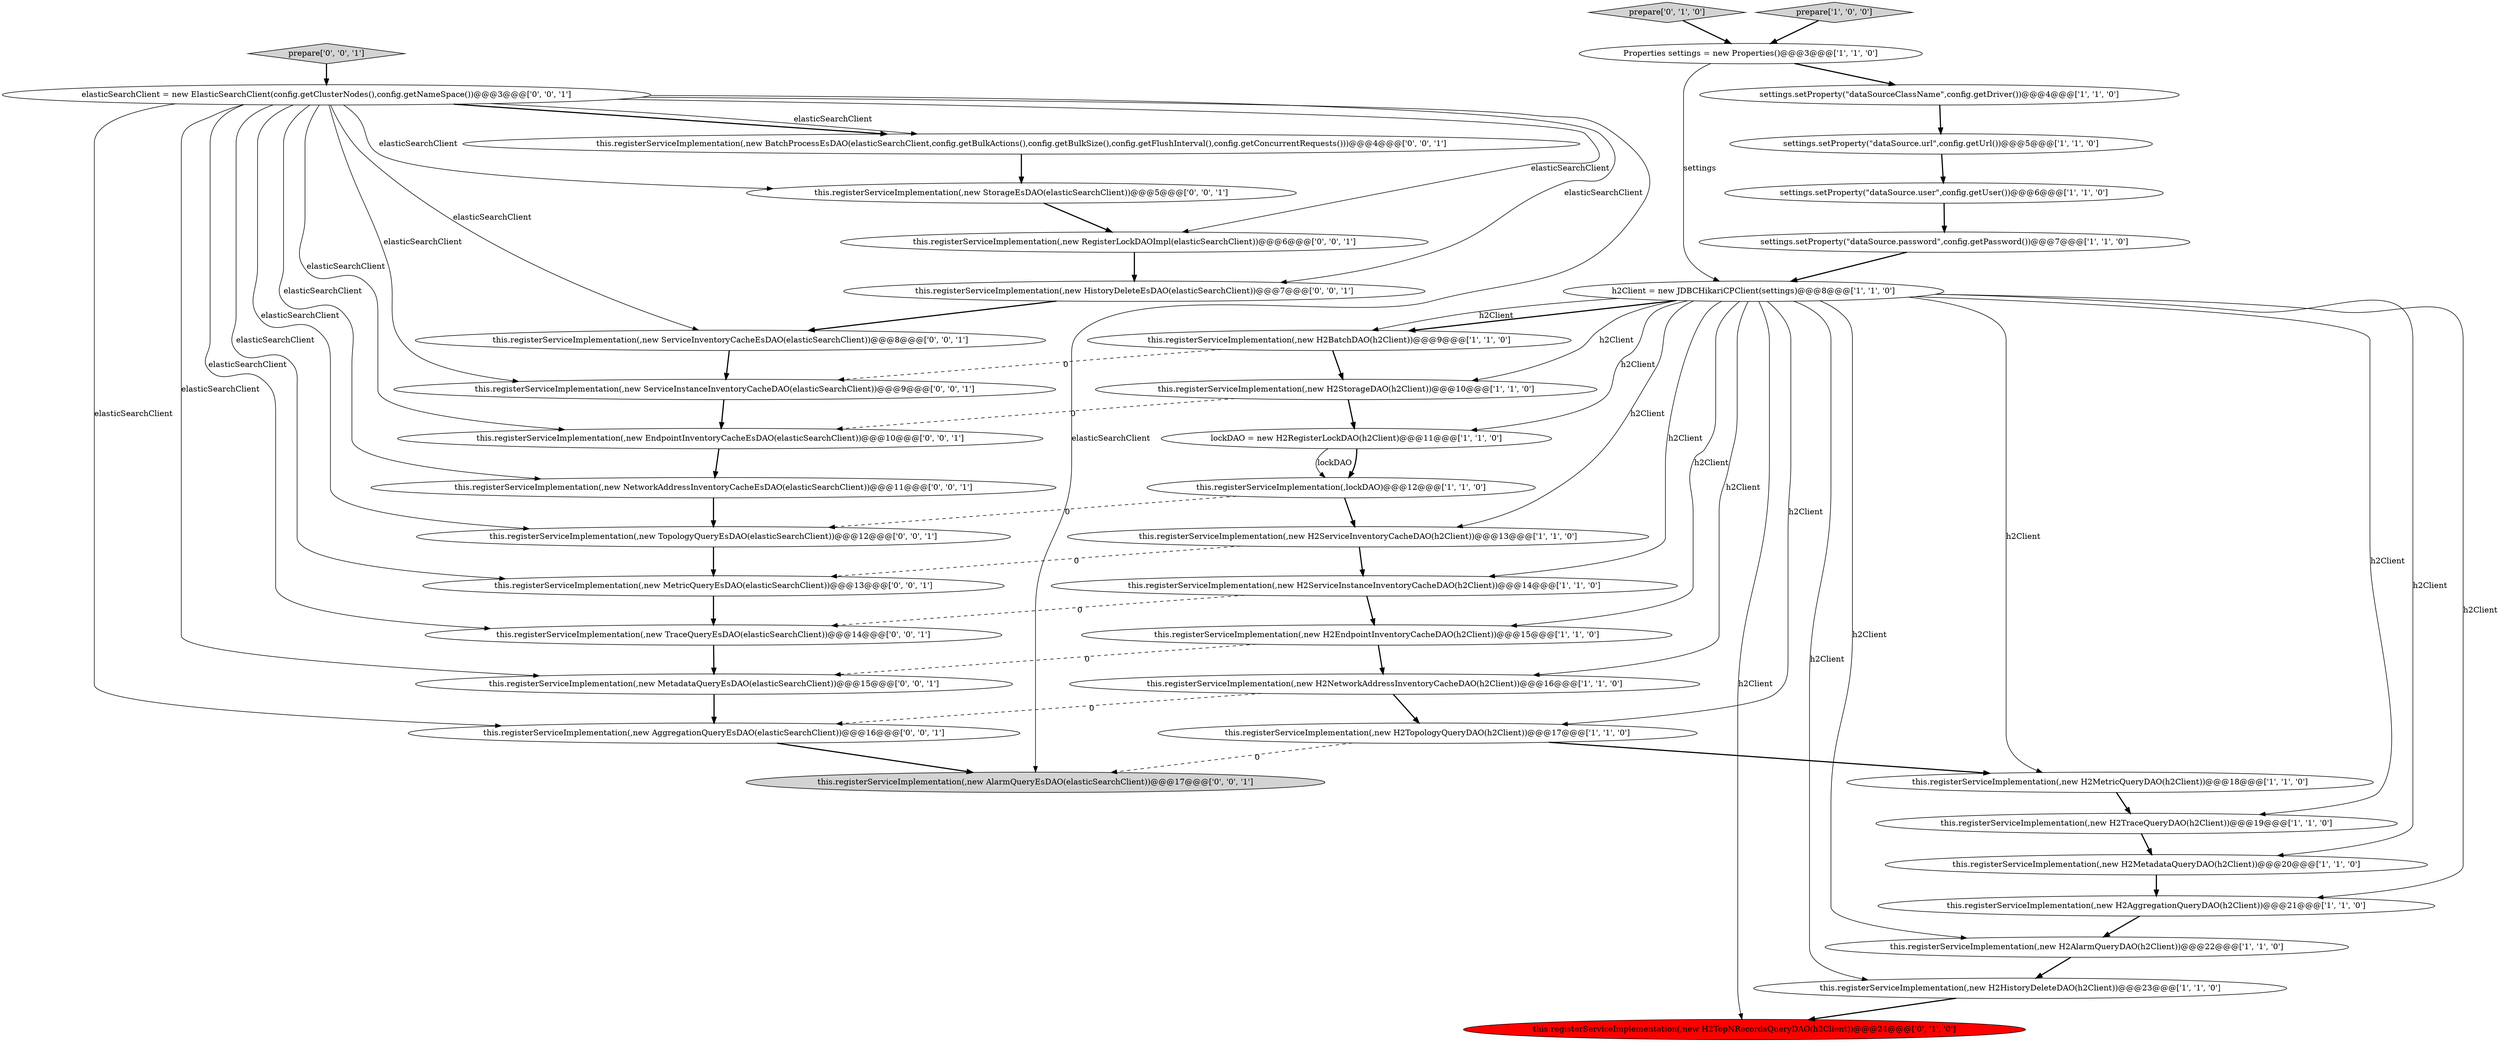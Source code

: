 digraph {
26 [style = filled, label = "this.registerServiceImplementation(,new AlarmQueryEsDAO(elasticSearchClient))@@@17@@@['0', '0', '1']", fillcolor = lightgray, shape = ellipse image = "AAA0AAABBB3BBB"];
12 [style = filled, label = "this.registerServiceImplementation(,new H2EndpointInventoryCacheDAO(h2Client))@@@15@@@['1', '1', '0']", fillcolor = white, shape = ellipse image = "AAA0AAABBB1BBB"];
10 [style = filled, label = "settings.setProperty(\"dataSource.user\",config.getUser())@@@6@@@['1', '1', '0']", fillcolor = white, shape = ellipse image = "AAA0AAABBB1BBB"];
11 [style = filled, label = "settings.setProperty(\"dataSource.password\",config.getPassword())@@@7@@@['1', '1', '0']", fillcolor = white, shape = ellipse image = "AAA0AAABBB1BBB"];
23 [style = filled, label = "prepare['0', '1', '0']", fillcolor = lightgray, shape = diamond image = "AAA0AAABBB2BBB"];
29 [style = filled, label = "this.registerServiceImplementation(,new TraceQueryEsDAO(elasticSearchClient))@@@14@@@['0', '0', '1']", fillcolor = white, shape = ellipse image = "AAA0AAABBB3BBB"];
18 [style = filled, label = "this.registerServiceImplementation(,new H2StorageDAO(h2Client))@@@10@@@['1', '1', '0']", fillcolor = white, shape = ellipse image = "AAA0AAABBB1BBB"];
24 [style = filled, label = "this.registerServiceImplementation(,new MetricQueryEsDAO(elasticSearchClient))@@@13@@@['0', '0', '1']", fillcolor = white, shape = ellipse image = "AAA0AAABBB3BBB"];
14 [style = filled, label = "this.registerServiceImplementation(,new H2ServiceInventoryCacheDAO(h2Client))@@@13@@@['1', '1', '0']", fillcolor = white, shape = ellipse image = "AAA0AAABBB1BBB"];
9 [style = filled, label = "this.registerServiceImplementation(,new H2NetworkAddressInventoryCacheDAO(h2Client))@@@16@@@['1', '1', '0']", fillcolor = white, shape = ellipse image = "AAA0AAABBB1BBB"];
1 [style = filled, label = "h2Client = new JDBCHikariCPClient(settings)@@@8@@@['1', '1', '0']", fillcolor = white, shape = ellipse image = "AAA0AAABBB1BBB"];
32 [style = filled, label = "this.registerServiceImplementation(,new EndpointInventoryCacheEsDAO(elasticSearchClient))@@@10@@@['0', '0', '1']", fillcolor = white, shape = ellipse image = "AAA0AAABBB3BBB"];
5 [style = filled, label = "this.registerServiceImplementation(,lockDAO)@@@12@@@['1', '1', '0']", fillcolor = white, shape = ellipse image = "AAA0AAABBB1BBB"];
36 [style = filled, label = "this.registerServiceImplementation(,new BatchProcessEsDAO(elasticSearchClient,config.getBulkActions(),config.getBulkSize(),config.getFlushInterval(),config.getConcurrentRequests()))@@@4@@@['0', '0', '1']", fillcolor = white, shape = ellipse image = "AAA0AAABBB3BBB"];
15 [style = filled, label = "this.registerServiceImplementation(,new H2TraceQueryDAO(h2Client))@@@19@@@['1', '1', '0']", fillcolor = white, shape = ellipse image = "AAA0AAABBB1BBB"];
16 [style = filled, label = "this.registerServiceImplementation(,new H2AggregationQueryDAO(h2Client))@@@21@@@['1', '1', '0']", fillcolor = white, shape = ellipse image = "AAA0AAABBB1BBB"];
6 [style = filled, label = "this.registerServiceImplementation(,new H2HistoryDeleteDAO(h2Client))@@@23@@@['1', '1', '0']", fillcolor = white, shape = ellipse image = "AAA0AAABBB1BBB"];
38 [style = filled, label = "this.registerServiceImplementation(,new ServiceInventoryCacheEsDAO(elasticSearchClient))@@@8@@@['0', '0', '1']", fillcolor = white, shape = ellipse image = "AAA0AAABBB3BBB"];
33 [style = filled, label = "elasticSearchClient = new ElasticSearchClient(config.getClusterNodes(),config.getNameSpace())@@@3@@@['0', '0', '1']", fillcolor = white, shape = ellipse image = "AAA0AAABBB3BBB"];
7 [style = filled, label = "settings.setProperty(\"dataSourceClassName\",config.getDriver())@@@4@@@['1', '1', '0']", fillcolor = white, shape = ellipse image = "AAA0AAABBB1BBB"];
21 [style = filled, label = "Properties settings = new Properties()@@@3@@@['1', '1', '0']", fillcolor = white, shape = ellipse image = "AAA0AAABBB1BBB"];
27 [style = filled, label = "this.registerServiceImplementation(,new HistoryDeleteEsDAO(elasticSearchClient))@@@7@@@['0', '0', '1']", fillcolor = white, shape = ellipse image = "AAA0AAABBB3BBB"];
0 [style = filled, label = "this.registerServiceImplementation(,new H2MetadataQueryDAO(h2Client))@@@20@@@['1', '1', '0']", fillcolor = white, shape = ellipse image = "AAA0AAABBB1BBB"];
8 [style = filled, label = "this.registerServiceImplementation(,new H2ServiceInstanceInventoryCacheDAO(h2Client))@@@14@@@['1', '1', '0']", fillcolor = white, shape = ellipse image = "AAA0AAABBB1BBB"];
28 [style = filled, label = "prepare['0', '0', '1']", fillcolor = lightgray, shape = diamond image = "AAA0AAABBB3BBB"];
35 [style = filled, label = "this.registerServiceImplementation(,new RegisterLockDAOImpl(elasticSearchClient))@@@6@@@['0', '0', '1']", fillcolor = white, shape = ellipse image = "AAA0AAABBB3BBB"];
2 [style = filled, label = "this.registerServiceImplementation(,new H2TopologyQueryDAO(h2Client))@@@17@@@['1', '1', '0']", fillcolor = white, shape = ellipse image = "AAA0AAABBB1BBB"];
17 [style = filled, label = "this.registerServiceImplementation(,new H2AlarmQueryDAO(h2Client))@@@22@@@['1', '1', '0']", fillcolor = white, shape = ellipse image = "AAA0AAABBB1BBB"];
31 [style = filled, label = "this.registerServiceImplementation(,new StorageEsDAO(elasticSearchClient))@@@5@@@['0', '0', '1']", fillcolor = white, shape = ellipse image = "AAA0AAABBB3BBB"];
34 [style = filled, label = "this.registerServiceImplementation(,new ServiceInstanceInventoryCacheDAO(elasticSearchClient))@@@9@@@['0', '0', '1']", fillcolor = white, shape = ellipse image = "AAA0AAABBB3BBB"];
13 [style = filled, label = "this.registerServiceImplementation(,new H2MetricQueryDAO(h2Client))@@@18@@@['1', '1', '0']", fillcolor = white, shape = ellipse image = "AAA0AAABBB1BBB"];
37 [style = filled, label = "this.registerServiceImplementation(,new TopologyQueryEsDAO(elasticSearchClient))@@@12@@@['0', '0', '1']", fillcolor = white, shape = ellipse image = "AAA0AAABBB3BBB"];
4 [style = filled, label = "this.registerServiceImplementation(,new H2BatchDAO(h2Client))@@@9@@@['1', '1', '0']", fillcolor = white, shape = ellipse image = "AAA0AAABBB1BBB"];
19 [style = filled, label = "settings.setProperty(\"dataSource.url\",config.getUrl())@@@5@@@['1', '1', '0']", fillcolor = white, shape = ellipse image = "AAA0AAABBB1BBB"];
20 [style = filled, label = "lockDAO = new H2RegisterLockDAO(h2Client)@@@11@@@['1', '1', '0']", fillcolor = white, shape = ellipse image = "AAA0AAABBB1BBB"];
22 [style = filled, label = "this.registerServiceImplementation(,new H2TopNRecordsQueryDAO(h2Client))@@@24@@@['0', '1', '0']", fillcolor = red, shape = ellipse image = "AAA1AAABBB2BBB"];
30 [style = filled, label = "this.registerServiceImplementation(,new MetadataQueryEsDAO(elasticSearchClient))@@@15@@@['0', '0', '1']", fillcolor = white, shape = ellipse image = "AAA0AAABBB3BBB"];
39 [style = filled, label = "this.registerServiceImplementation(,new NetworkAddressInventoryCacheEsDAO(elasticSearchClient))@@@11@@@['0', '0', '1']", fillcolor = white, shape = ellipse image = "AAA0AAABBB3BBB"];
25 [style = filled, label = "this.registerServiceImplementation(,new AggregationQueryEsDAO(elasticSearchClient))@@@16@@@['0', '0', '1']", fillcolor = white, shape = ellipse image = "AAA0AAABBB3BBB"];
3 [style = filled, label = "prepare['1', '0', '0']", fillcolor = lightgray, shape = diamond image = "AAA0AAABBB1BBB"];
39->37 [style = bold, label=""];
14->24 [style = dashed, label="0"];
0->16 [style = bold, label=""];
1->4 [style = bold, label=""];
35->27 [style = bold, label=""];
27->38 [style = bold, label=""];
33->31 [style = solid, label="elasticSearchClient"];
1->0 [style = solid, label="h2Client"];
37->24 [style = bold, label=""];
33->24 [style = solid, label="elasticSearchClient"];
1->9 [style = solid, label="h2Client"];
29->30 [style = bold, label=""];
17->6 [style = bold, label=""];
11->1 [style = bold, label=""];
9->2 [style = bold, label=""];
6->22 [style = bold, label=""];
1->15 [style = solid, label="h2Client"];
33->38 [style = solid, label="elasticSearchClient"];
36->31 [style = bold, label=""];
1->12 [style = solid, label="h2Client"];
33->27 [style = solid, label="elasticSearchClient"];
1->8 [style = solid, label="h2Client"];
30->25 [style = bold, label=""];
19->10 [style = bold, label=""];
4->18 [style = bold, label=""];
24->29 [style = bold, label=""];
16->17 [style = bold, label=""];
5->14 [style = bold, label=""];
12->30 [style = dashed, label="0"];
12->9 [style = bold, label=""];
1->6 [style = solid, label="h2Client"];
20->5 [style = bold, label=""];
2->13 [style = bold, label=""];
1->18 [style = solid, label="h2Client"];
33->25 [style = solid, label="elasticSearchClient"];
1->20 [style = solid, label="h2Client"];
33->29 [style = solid, label="elasticSearchClient"];
18->20 [style = bold, label=""];
1->22 [style = solid, label="h2Client"];
1->2 [style = solid, label="h2Client"];
33->37 [style = solid, label="elasticSearchClient"];
31->35 [style = bold, label=""];
28->33 [style = bold, label=""];
23->21 [style = bold, label=""];
33->39 [style = solid, label="elasticSearchClient"];
1->14 [style = solid, label="h2Client"];
1->13 [style = solid, label="h2Client"];
15->0 [style = bold, label=""];
33->36 [style = bold, label=""];
33->36 [style = solid, label="elasticSearchClient"];
25->26 [style = bold, label=""];
4->34 [style = dashed, label="0"];
9->25 [style = dashed, label="0"];
38->34 [style = bold, label=""];
20->5 [style = solid, label="lockDAO"];
1->4 [style = solid, label="h2Client"];
21->1 [style = solid, label="settings"];
21->7 [style = bold, label=""];
1->16 [style = solid, label="h2Client"];
3->21 [style = bold, label=""];
34->32 [style = bold, label=""];
32->39 [style = bold, label=""];
14->8 [style = bold, label=""];
1->17 [style = solid, label="h2Client"];
13->15 [style = bold, label=""];
2->26 [style = dashed, label="0"];
33->35 [style = solid, label="elasticSearchClient"];
7->19 [style = bold, label=""];
33->30 [style = solid, label="elasticSearchClient"];
33->34 [style = solid, label="elasticSearchClient"];
8->12 [style = bold, label=""];
33->32 [style = solid, label="elasticSearchClient"];
33->26 [style = solid, label="elasticSearchClient"];
5->37 [style = dashed, label="0"];
8->29 [style = dashed, label="0"];
18->32 [style = dashed, label="0"];
10->11 [style = bold, label=""];
}
